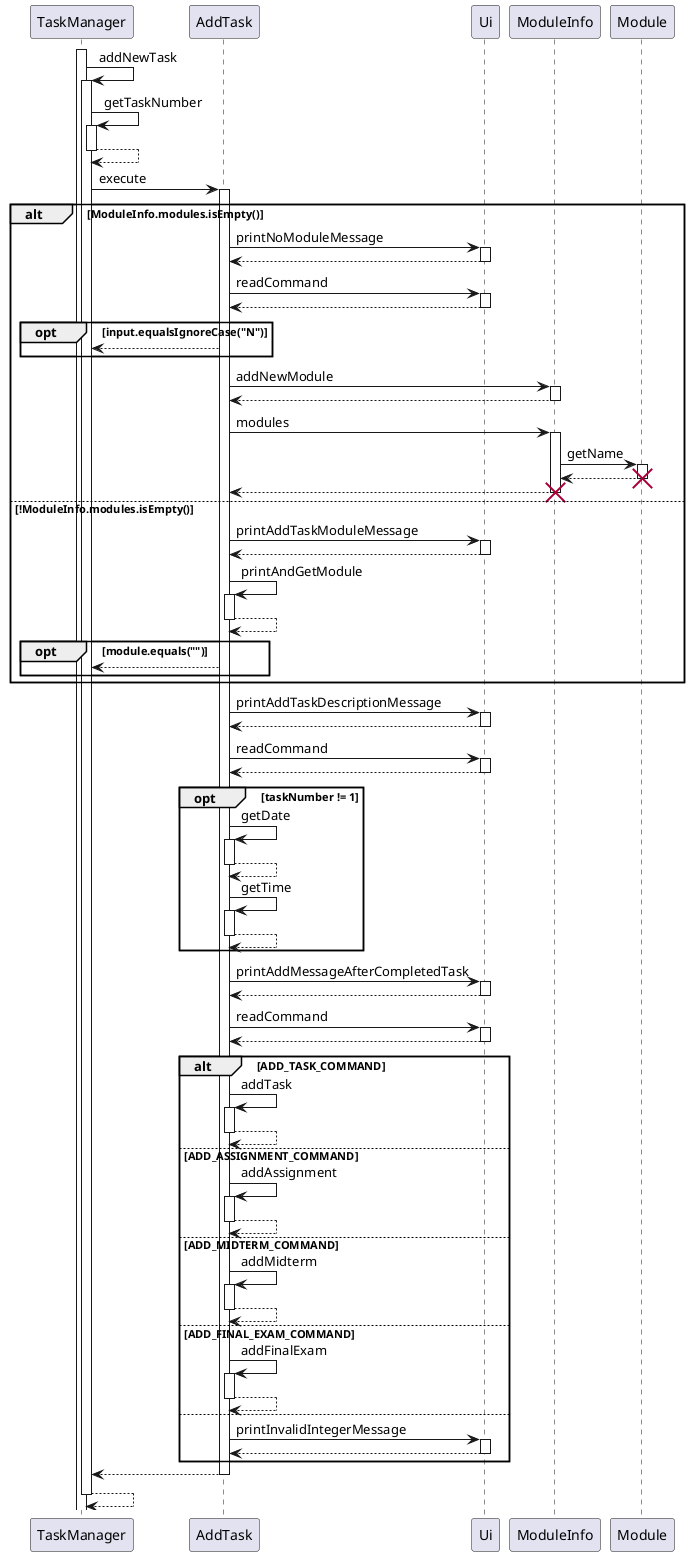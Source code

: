@startuml

participant TaskManager
activate TaskManager
TaskManager -> TaskManager++ : addNewTask
TaskManager -> TaskManager++ : getTaskNumber
return
TaskManager -> AddTask++ : execute

alt ModuleInfo.modules.isEmpty()
AddTask -> Ui++ : printNoModuleMessage
return
AddTask -> Ui++ : readCommand
return
    opt input.equalsIgnoreCase("N")
    AddTask --> TaskManager
    end
AddTask -> ModuleInfo++ : addNewModule
return
AddTask -> ModuleInfo++ : modules
ModuleInfo -> Module++ : getName
return
destroy Module
return
destroy ModuleInfo

else !ModuleInfo.modules.isEmpty()
AddTask -> Ui++ : printAddTaskModuleMessage
return
AddTask -> AddTask++ : printAndGetModule
return
    opt module.equals("")
    AddTask --> TaskManager
    end
end

AddTask -> Ui++ : printAddTaskDescriptionMessage
return
AddTask -> Ui++ : readCommand
return

opt taskNumber != 1
AddTask -> AddTask++ : getDate
return
AddTask -> AddTask++ : getTime
return
end

AddTask -> Ui++ : printAddMessageAfterCompletedTask
return
AddTask -> Ui++ : readCommand
return

alt ADD_TASK_COMMAND
AddTask -> AddTask++ : addTask
return
else ADD_ASSIGNMENT_COMMAND
AddTask -> AddTask++ : addAssignment
return
else ADD_MIDTERM_COMMAND
AddTask -> AddTask++ : addMidterm
return
else ADD_FINAL_EXAM_COMMAND
AddTask -> AddTask++ : addFinalExam
return
else
AddTask -> Ui++ : printInvalidIntegerMessage
return
end

return
return

@enduml